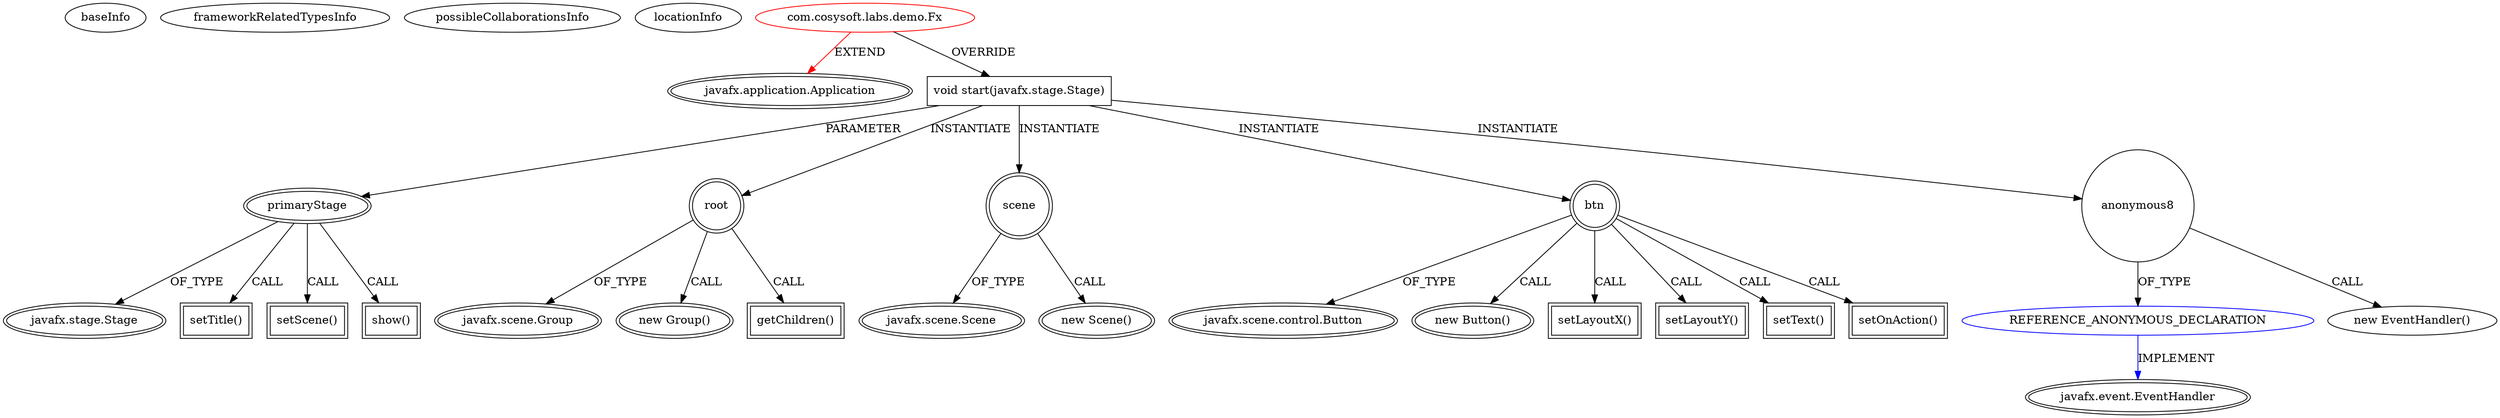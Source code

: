digraph {
baseInfo[graphId=2308,category="extension_graph",isAnonymous=false,possibleRelation=true]
frameworkRelatedTypesInfo[0="javafx.application.Application"]
possibleCollaborationsInfo[0="2308~OVERRIDING_METHOD_DECLARATION-INSTANTIATION-~javafx.application.Application ~javafx.event.EventHandler ~false~true"]
locationInfo[projectName="cosysoft-financialfx",filePath="/cosysoft-financialfx/financialfx-master/fx/src/com/cosysoft/labs/demo/Fx.java",contextSignature="Fx",graphId="2308"]
0[label="com.cosysoft.labs.demo.Fx",vertexType="ROOT_CLIENT_CLASS_DECLARATION",isFrameworkType=false,color=red]
1[label="javafx.application.Application",vertexType="FRAMEWORK_CLASS_TYPE",isFrameworkType=true,peripheries=2]
2[label="void start(javafx.stage.Stage)",vertexType="OVERRIDING_METHOD_DECLARATION",isFrameworkType=false,shape=box]
3[label="primaryStage",vertexType="PARAMETER_DECLARATION",isFrameworkType=true,peripheries=2]
4[label="javafx.stage.Stage",vertexType="FRAMEWORK_CLASS_TYPE",isFrameworkType=true,peripheries=2]
6[label="setTitle()",vertexType="INSIDE_CALL",isFrameworkType=true,peripheries=2,shape=box]
8[label="root",vertexType="VARIABLE_EXPRESION",isFrameworkType=true,peripheries=2,shape=circle]
9[label="javafx.scene.Group",vertexType="FRAMEWORK_CLASS_TYPE",isFrameworkType=true,peripheries=2]
7[label="new Group()",vertexType="CONSTRUCTOR_CALL",isFrameworkType=true,peripheries=2]
11[label="scene",vertexType="VARIABLE_EXPRESION",isFrameworkType=true,peripheries=2,shape=circle]
12[label="javafx.scene.Scene",vertexType="FRAMEWORK_CLASS_TYPE",isFrameworkType=true,peripheries=2]
10[label="new Scene()",vertexType="CONSTRUCTOR_CALL",isFrameworkType=true,peripheries=2]
14[label="btn",vertexType="VARIABLE_EXPRESION",isFrameworkType=true,peripheries=2,shape=circle]
15[label="javafx.scene.control.Button",vertexType="FRAMEWORK_CLASS_TYPE",isFrameworkType=true,peripheries=2]
13[label="new Button()",vertexType="CONSTRUCTOR_CALL",isFrameworkType=true,peripheries=2]
17[label="setLayoutX()",vertexType="INSIDE_CALL",isFrameworkType=true,peripheries=2,shape=box]
19[label="setLayoutY()",vertexType="INSIDE_CALL",isFrameworkType=true,peripheries=2,shape=box]
21[label="setText()",vertexType="INSIDE_CALL",isFrameworkType=true,peripheries=2,shape=box]
23[label="setOnAction()",vertexType="INSIDE_CALL",isFrameworkType=true,peripheries=2,shape=box]
25[label="anonymous8",vertexType="VARIABLE_EXPRESION",isFrameworkType=false,shape=circle]
26[label="REFERENCE_ANONYMOUS_DECLARATION",vertexType="REFERENCE_ANONYMOUS_DECLARATION",isFrameworkType=false,color=blue]
27[label="javafx.event.EventHandler",vertexType="FRAMEWORK_INTERFACE_TYPE",isFrameworkType=true,peripheries=2]
24[label="new EventHandler()",vertexType="CONSTRUCTOR_CALL",isFrameworkType=false]
29[label="getChildren()",vertexType="INSIDE_CALL",isFrameworkType=true,peripheries=2,shape=box]
31[label="setScene()",vertexType="INSIDE_CALL",isFrameworkType=true,peripheries=2,shape=box]
33[label="show()",vertexType="INSIDE_CALL",isFrameworkType=true,peripheries=2,shape=box]
0->1[label="EXTEND",color=red]
0->2[label="OVERRIDE"]
3->4[label="OF_TYPE"]
2->3[label="PARAMETER"]
3->6[label="CALL"]
2->8[label="INSTANTIATE"]
8->9[label="OF_TYPE"]
8->7[label="CALL"]
2->11[label="INSTANTIATE"]
11->12[label="OF_TYPE"]
11->10[label="CALL"]
2->14[label="INSTANTIATE"]
14->15[label="OF_TYPE"]
14->13[label="CALL"]
14->17[label="CALL"]
14->19[label="CALL"]
14->21[label="CALL"]
14->23[label="CALL"]
2->25[label="INSTANTIATE"]
26->27[label="IMPLEMENT",color=blue]
25->26[label="OF_TYPE"]
25->24[label="CALL"]
8->29[label="CALL"]
3->31[label="CALL"]
3->33[label="CALL"]
}
